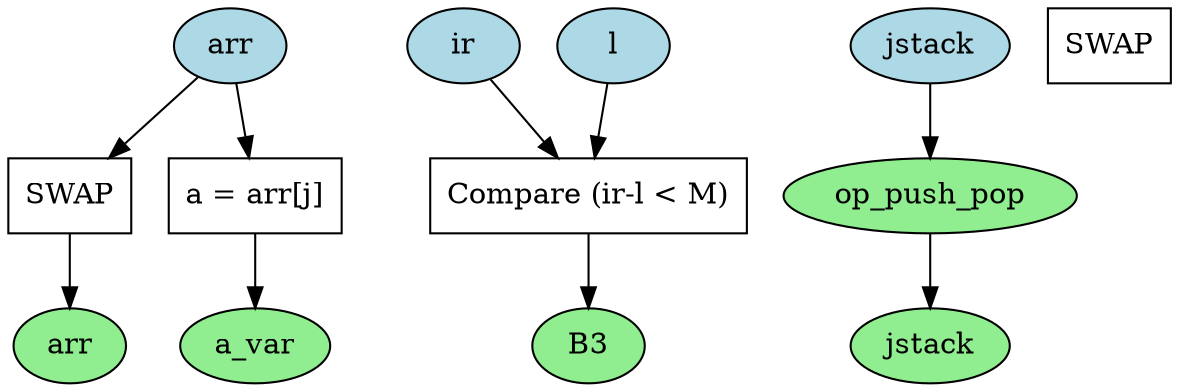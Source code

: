 digraph DFG {
    node [shape=ellipse, style=filled, fillcolor=lightblue];
    arr_in [label="arr"];
    ir_in [label="ir"];
    l_in [label="l"];
    jstack_in [label="jstack"];

    node [shape=box, style=""];
    op_swap1 [label="SWAP"];
    op_swap2 [label="SWAP"];
    op_compare [label="Compare (ir-l < M)"];
    op_assign [label="a = arr[j]"];

    node [shape=ellipse, style=filled, fillcolor=lightgreen];
    arr_out [label="arr"];
    jstack_out [label="jstack"];

    // Fluxo de Dados
    arr_in -> op_swap1;
    arr_in -> op_assign;
    ir_in -> op_compare;
    l_in -> op_compare;
    op_compare -> B3;
    op_swap1 -> arr_out;
    op_assign -> a_var;
    jstack_in -> op_push_pop;
    op_push_pop -> jstack_out;
}